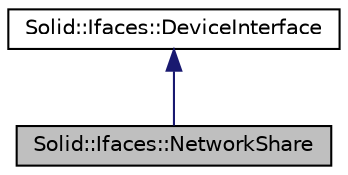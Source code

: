 digraph "Solid::Ifaces::NetworkShare"
{
  edge [fontname="Helvetica",fontsize="10",labelfontname="Helvetica",labelfontsize="10"];
  node [fontname="Helvetica",fontsize="10",shape=record];
  Node0 [label="Solid::Ifaces::NetworkShare",height=0.2,width=0.4,color="black", fillcolor="grey75", style="filled", fontcolor="black"];
  Node1 -> Node0 [dir="back",color="midnightblue",fontsize="10",style="solid",fontname="Helvetica"];
  Node1 [label="Solid::Ifaces::DeviceInterface",height=0.2,width=0.4,color="black", fillcolor="white", style="filled",URL="$classSolid_1_1Ifaces_1_1DeviceInterface.html",tooltip="Base interface of all the device interfaces. "];
}
